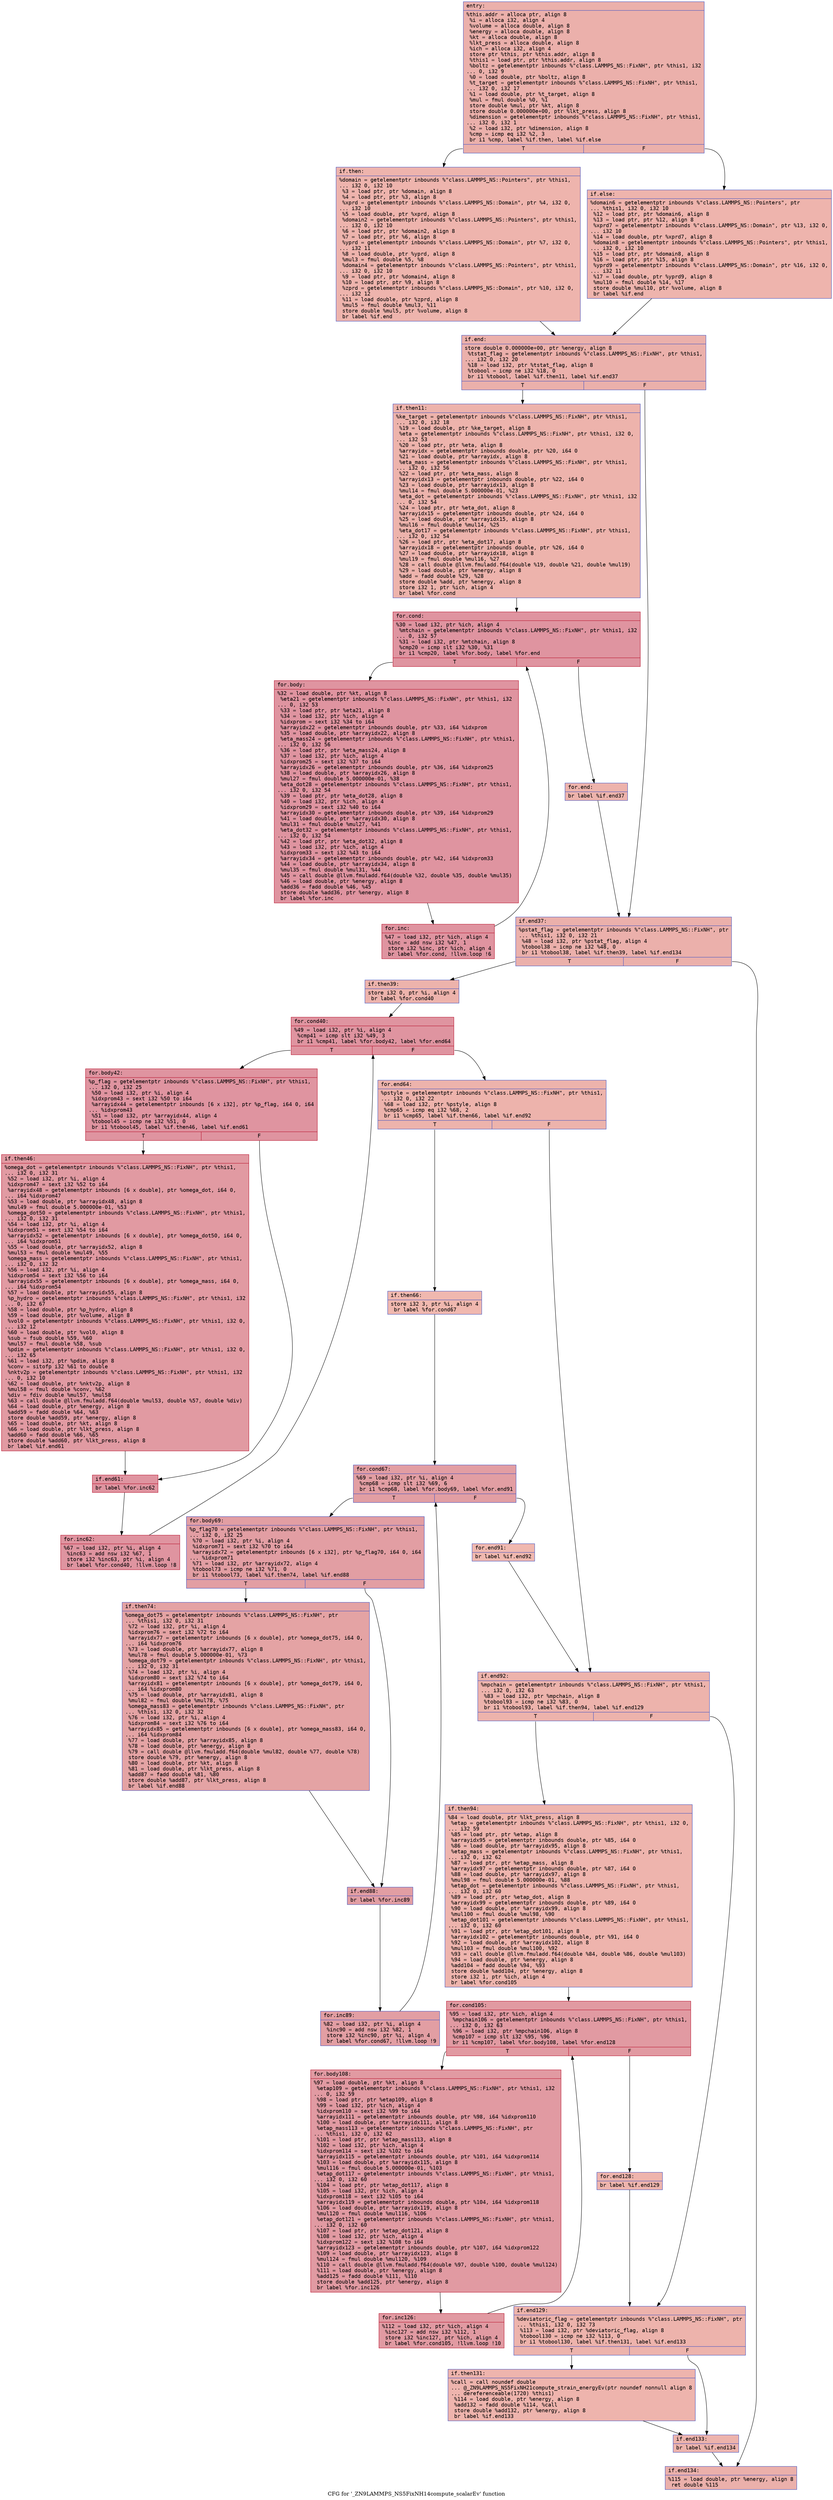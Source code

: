 digraph "CFG for '_ZN9LAMMPS_NS5FixNH14compute_scalarEv' function" {
	label="CFG for '_ZN9LAMMPS_NS5FixNH14compute_scalarEv' function";

	Node0x55b2c7a6e530 [shape=record,color="#3d50c3ff", style=filled, fillcolor="#d24b4070" fontname="Courier",label="{entry:\l|  %this.addr = alloca ptr, align 8\l  %i = alloca i32, align 4\l  %volume = alloca double, align 8\l  %energy = alloca double, align 8\l  %kt = alloca double, align 8\l  %lkt_press = alloca double, align 8\l  %ich = alloca i32, align 4\l  store ptr %this, ptr %this.addr, align 8\l  %this1 = load ptr, ptr %this.addr, align 8\l  %boltz = getelementptr inbounds %\"class.LAMMPS_NS::FixNH\", ptr %this1, i32\l... 0, i32 9\l  %0 = load double, ptr %boltz, align 8\l  %t_target = getelementptr inbounds %\"class.LAMMPS_NS::FixNH\", ptr %this1,\l... i32 0, i32 17\l  %1 = load double, ptr %t_target, align 8\l  %mul = fmul double %0, %1\l  store double %mul, ptr %kt, align 8\l  store double 0.000000e+00, ptr %lkt_press, align 8\l  %dimension = getelementptr inbounds %\"class.LAMMPS_NS::FixNH\", ptr %this1,\l... i32 0, i32 1\l  %2 = load i32, ptr %dimension, align 8\l  %cmp = icmp eq i32 %2, 3\l  br i1 %cmp, label %if.then, label %if.else\l|{<s0>T|<s1>F}}"];
	Node0x55b2c7a6e530:s0 -> Node0x55b2c7dafb80[tooltip="entry -> if.then\nProbability 50.00%" ];
	Node0x55b2c7a6e530:s1 -> Node0x55b2c7dafbf0[tooltip="entry -> if.else\nProbability 50.00%" ];
	Node0x55b2c7dafb80 [shape=record,color="#3d50c3ff", style=filled, fillcolor="#d8564670" fontname="Courier",label="{if.then:\l|  %domain = getelementptr inbounds %\"class.LAMMPS_NS::Pointers\", ptr %this1,\l... i32 0, i32 10\l  %3 = load ptr, ptr %domain, align 8\l  %4 = load ptr, ptr %3, align 8\l  %xprd = getelementptr inbounds %\"class.LAMMPS_NS::Domain\", ptr %4, i32 0,\l... i32 10\l  %5 = load double, ptr %xprd, align 8\l  %domain2 = getelementptr inbounds %\"class.LAMMPS_NS::Pointers\", ptr %this1,\l... i32 0, i32 10\l  %6 = load ptr, ptr %domain2, align 8\l  %7 = load ptr, ptr %6, align 8\l  %yprd = getelementptr inbounds %\"class.LAMMPS_NS::Domain\", ptr %7, i32 0,\l... i32 11\l  %8 = load double, ptr %yprd, align 8\l  %mul3 = fmul double %5, %8\l  %domain4 = getelementptr inbounds %\"class.LAMMPS_NS::Pointers\", ptr %this1,\l... i32 0, i32 10\l  %9 = load ptr, ptr %domain4, align 8\l  %10 = load ptr, ptr %9, align 8\l  %zprd = getelementptr inbounds %\"class.LAMMPS_NS::Domain\", ptr %10, i32 0,\l... i32 12\l  %11 = load double, ptr %zprd, align 8\l  %mul5 = fmul double %mul3, %11\l  store double %mul5, ptr %volume, align 8\l  br label %if.end\l}"];
	Node0x55b2c7dafb80 -> Node0x55b2c7daf720[tooltip="if.then -> if.end\nProbability 100.00%" ];
	Node0x55b2c7dafbf0 [shape=record,color="#3d50c3ff", style=filled, fillcolor="#d8564670" fontname="Courier",label="{if.else:\l|  %domain6 = getelementptr inbounds %\"class.LAMMPS_NS::Pointers\", ptr\l... %this1, i32 0, i32 10\l  %12 = load ptr, ptr %domain6, align 8\l  %13 = load ptr, ptr %12, align 8\l  %xprd7 = getelementptr inbounds %\"class.LAMMPS_NS::Domain\", ptr %13, i32 0,\l... i32 10\l  %14 = load double, ptr %xprd7, align 8\l  %domain8 = getelementptr inbounds %\"class.LAMMPS_NS::Pointers\", ptr %this1,\l... i32 0, i32 10\l  %15 = load ptr, ptr %domain8, align 8\l  %16 = load ptr, ptr %15, align 8\l  %yprd9 = getelementptr inbounds %\"class.LAMMPS_NS::Domain\", ptr %16, i32 0,\l... i32 11\l  %17 = load double, ptr %yprd9, align 8\l  %mul10 = fmul double %14, %17\l  store double %mul10, ptr %volume, align 8\l  br label %if.end\l}"];
	Node0x55b2c7dafbf0 -> Node0x55b2c7daf720[tooltip="if.else -> if.end\nProbability 100.00%" ];
	Node0x55b2c7daf720 [shape=record,color="#3d50c3ff", style=filled, fillcolor="#d24b4070" fontname="Courier",label="{if.end:\l|  store double 0.000000e+00, ptr %energy, align 8\l  %tstat_flag = getelementptr inbounds %\"class.LAMMPS_NS::FixNH\", ptr %this1,\l... i32 0, i32 20\l  %18 = load i32, ptr %tstat_flag, align 8\l  %tobool = icmp ne i32 %18, 0\l  br i1 %tobool, label %if.then11, label %if.end37\l|{<s0>T|<s1>F}}"];
	Node0x55b2c7daf720:s0 -> Node0x55b2c7db1630[tooltip="if.end -> if.then11\nProbability 62.50%" ];
	Node0x55b2c7daf720:s1 -> Node0x55b2c7db16b0[tooltip="if.end -> if.end37\nProbability 37.50%" ];
	Node0x55b2c7db1630 [shape=record,color="#3d50c3ff", style=filled, fillcolor="#d6524470" fontname="Courier",label="{if.then11:\l|  %ke_target = getelementptr inbounds %\"class.LAMMPS_NS::FixNH\", ptr %this1,\l... i32 0, i32 18\l  %19 = load double, ptr %ke_target, align 8\l  %eta = getelementptr inbounds %\"class.LAMMPS_NS::FixNH\", ptr %this1, i32 0,\l... i32 53\l  %20 = load ptr, ptr %eta, align 8\l  %arrayidx = getelementptr inbounds double, ptr %20, i64 0\l  %21 = load double, ptr %arrayidx, align 8\l  %eta_mass = getelementptr inbounds %\"class.LAMMPS_NS::FixNH\", ptr %this1,\l... i32 0, i32 56\l  %22 = load ptr, ptr %eta_mass, align 8\l  %arrayidx13 = getelementptr inbounds double, ptr %22, i64 0\l  %23 = load double, ptr %arrayidx13, align 8\l  %mul14 = fmul double 5.000000e-01, %23\l  %eta_dot = getelementptr inbounds %\"class.LAMMPS_NS::FixNH\", ptr %this1, i32\l... 0, i32 54\l  %24 = load ptr, ptr %eta_dot, align 8\l  %arrayidx15 = getelementptr inbounds double, ptr %24, i64 0\l  %25 = load double, ptr %arrayidx15, align 8\l  %mul16 = fmul double %mul14, %25\l  %eta_dot17 = getelementptr inbounds %\"class.LAMMPS_NS::FixNH\", ptr %this1,\l... i32 0, i32 54\l  %26 = load ptr, ptr %eta_dot17, align 8\l  %arrayidx18 = getelementptr inbounds double, ptr %26, i64 0\l  %27 = load double, ptr %arrayidx18, align 8\l  %mul19 = fmul double %mul16, %27\l  %28 = call double @llvm.fmuladd.f64(double %19, double %21, double %mul19)\l  %29 = load double, ptr %energy, align 8\l  %add = fadd double %29, %28\l  store double %add, ptr %energy, align 8\l  store i32 1, ptr %ich, align 4\l  br label %for.cond\l}"];
	Node0x55b2c7db1630 -> Node0x55b2c7db2980[tooltip="if.then11 -> for.cond\nProbability 100.00%" ];
	Node0x55b2c7db2980 [shape=record,color="#b70d28ff", style=filled, fillcolor="#b70d2870" fontname="Courier",label="{for.cond:\l|  %30 = load i32, ptr %ich, align 4\l  %mtchain = getelementptr inbounds %\"class.LAMMPS_NS::FixNH\", ptr %this1, i32\l... 0, i32 57\l  %31 = load i32, ptr %mtchain, align 8\l  %cmp20 = icmp slt i32 %30, %31\l  br i1 %cmp20, label %for.body, label %for.end\l|{<s0>T|<s1>F}}"];
	Node0x55b2c7db2980:s0 -> Node0x55b2c7db2ff0[tooltip="for.cond -> for.body\nProbability 96.88%" ];
	Node0x55b2c7db2980:s1 -> Node0x55b2c7db3040[tooltip="for.cond -> for.end\nProbability 3.12%" ];
	Node0x55b2c7db2ff0 [shape=record,color="#b70d28ff", style=filled, fillcolor="#b70d2870" fontname="Courier",label="{for.body:\l|  %32 = load double, ptr %kt, align 8\l  %eta21 = getelementptr inbounds %\"class.LAMMPS_NS::FixNH\", ptr %this1, i32\l... 0, i32 53\l  %33 = load ptr, ptr %eta21, align 8\l  %34 = load i32, ptr %ich, align 4\l  %idxprom = sext i32 %34 to i64\l  %arrayidx22 = getelementptr inbounds double, ptr %33, i64 %idxprom\l  %35 = load double, ptr %arrayidx22, align 8\l  %eta_mass24 = getelementptr inbounds %\"class.LAMMPS_NS::FixNH\", ptr %this1,\l... i32 0, i32 56\l  %36 = load ptr, ptr %eta_mass24, align 8\l  %37 = load i32, ptr %ich, align 4\l  %idxprom25 = sext i32 %37 to i64\l  %arrayidx26 = getelementptr inbounds double, ptr %36, i64 %idxprom25\l  %38 = load double, ptr %arrayidx26, align 8\l  %mul27 = fmul double 5.000000e-01, %38\l  %eta_dot28 = getelementptr inbounds %\"class.LAMMPS_NS::FixNH\", ptr %this1,\l... i32 0, i32 54\l  %39 = load ptr, ptr %eta_dot28, align 8\l  %40 = load i32, ptr %ich, align 4\l  %idxprom29 = sext i32 %40 to i64\l  %arrayidx30 = getelementptr inbounds double, ptr %39, i64 %idxprom29\l  %41 = load double, ptr %arrayidx30, align 8\l  %mul31 = fmul double %mul27, %41\l  %eta_dot32 = getelementptr inbounds %\"class.LAMMPS_NS::FixNH\", ptr %this1,\l... i32 0, i32 54\l  %42 = load ptr, ptr %eta_dot32, align 8\l  %43 = load i32, ptr %ich, align 4\l  %idxprom33 = sext i32 %43 to i64\l  %arrayidx34 = getelementptr inbounds double, ptr %42, i64 %idxprom33\l  %44 = load double, ptr %arrayidx34, align 8\l  %mul35 = fmul double %mul31, %44\l  %45 = call double @llvm.fmuladd.f64(double %32, double %35, double %mul35)\l  %46 = load double, ptr %energy, align 8\l  %add36 = fadd double %46, %45\l  store double %add36, ptr %energy, align 8\l  br label %for.inc\l}"];
	Node0x55b2c7db2ff0 -> Node0x55b2c7db45b0[tooltip="for.body -> for.inc\nProbability 100.00%" ];
	Node0x55b2c7db45b0 [shape=record,color="#b70d28ff", style=filled, fillcolor="#b70d2870" fontname="Courier",label="{for.inc:\l|  %47 = load i32, ptr %ich, align 4\l  %inc = add nsw i32 %47, 1\l  store i32 %inc, ptr %ich, align 4\l  br label %for.cond, !llvm.loop !6\l}"];
	Node0x55b2c7db45b0 -> Node0x55b2c7db2980[tooltip="for.inc -> for.cond\nProbability 100.00%" ];
	Node0x55b2c7db3040 [shape=record,color="#3d50c3ff", style=filled, fillcolor="#d6524470" fontname="Courier",label="{for.end:\l|  br label %if.end37\l}"];
	Node0x55b2c7db3040 -> Node0x55b2c7db16b0[tooltip="for.end -> if.end37\nProbability 100.00%" ];
	Node0x55b2c7db16b0 [shape=record,color="#3d50c3ff", style=filled, fillcolor="#d24b4070" fontname="Courier",label="{if.end37:\l|  %pstat_flag = getelementptr inbounds %\"class.LAMMPS_NS::FixNH\", ptr\l... %this1, i32 0, i32 21\l  %48 = load i32, ptr %pstat_flag, align 4\l  %tobool38 = icmp ne i32 %48, 0\l  br i1 %tobool38, label %if.then39, label %if.end134\l|{<s0>T|<s1>F}}"];
	Node0x55b2c7db16b0:s0 -> Node0x55b2c7db5450[tooltip="if.end37 -> if.then39\nProbability 62.50%" ];
	Node0x55b2c7db16b0:s1 -> Node0x55b2c7db54d0[tooltip="if.end37 -> if.end134\nProbability 37.50%" ];
	Node0x55b2c7db5450 [shape=record,color="#3d50c3ff", style=filled, fillcolor="#d6524470" fontname="Courier",label="{if.then39:\l|  store i32 0, ptr %i, align 4\l  br label %for.cond40\l}"];
	Node0x55b2c7db5450 -> Node0x55b2c7db56a0[tooltip="if.then39 -> for.cond40\nProbability 100.00%" ];
	Node0x55b2c7db56a0 [shape=record,color="#b70d28ff", style=filled, fillcolor="#b70d2870" fontname="Courier",label="{for.cond40:\l|  %49 = load i32, ptr %i, align 4\l  %cmp41 = icmp slt i32 %49, 3\l  br i1 %cmp41, label %for.body42, label %for.end64\l|{<s0>T|<s1>F}}"];
	Node0x55b2c7db56a0:s0 -> Node0x55b2c7db58c0[tooltip="for.cond40 -> for.body42\nProbability 96.88%" ];
	Node0x55b2c7db56a0:s1 -> Node0x55b2c7db5940[tooltip="for.cond40 -> for.end64\nProbability 3.12%" ];
	Node0x55b2c7db58c0 [shape=record,color="#b70d28ff", style=filled, fillcolor="#b70d2870" fontname="Courier",label="{for.body42:\l|  %p_flag = getelementptr inbounds %\"class.LAMMPS_NS::FixNH\", ptr %this1,\l... i32 0, i32 25\l  %50 = load i32, ptr %i, align 4\l  %idxprom43 = sext i32 %50 to i64\l  %arrayidx44 = getelementptr inbounds [6 x i32], ptr %p_flag, i64 0, i64\l... %idxprom43\l  %51 = load i32, ptr %arrayidx44, align 4\l  %tobool45 = icmp ne i32 %51, 0\l  br i1 %tobool45, label %if.then46, label %if.end61\l|{<s0>T|<s1>F}}"];
	Node0x55b2c7db58c0:s0 -> Node0x55b2c7db5ea0[tooltip="for.body42 -> if.then46\nProbability 62.50%" ];
	Node0x55b2c7db58c0:s1 -> Node0x55b2c7db5f20[tooltip="for.body42 -> if.end61\nProbability 37.50%" ];
	Node0x55b2c7db5ea0 [shape=record,color="#b70d28ff", style=filled, fillcolor="#bb1b2c70" fontname="Courier",label="{if.then46:\l|  %omega_dot = getelementptr inbounds %\"class.LAMMPS_NS::FixNH\", ptr %this1,\l... i32 0, i32 31\l  %52 = load i32, ptr %i, align 4\l  %idxprom47 = sext i32 %52 to i64\l  %arrayidx48 = getelementptr inbounds [6 x double], ptr %omega_dot, i64 0,\l... i64 %idxprom47\l  %53 = load double, ptr %arrayidx48, align 8\l  %mul49 = fmul double 5.000000e-01, %53\l  %omega_dot50 = getelementptr inbounds %\"class.LAMMPS_NS::FixNH\", ptr %this1,\l... i32 0, i32 31\l  %54 = load i32, ptr %i, align 4\l  %idxprom51 = sext i32 %54 to i64\l  %arrayidx52 = getelementptr inbounds [6 x double], ptr %omega_dot50, i64 0,\l... i64 %idxprom51\l  %55 = load double, ptr %arrayidx52, align 8\l  %mul53 = fmul double %mul49, %55\l  %omega_mass = getelementptr inbounds %\"class.LAMMPS_NS::FixNH\", ptr %this1,\l... i32 0, i32 32\l  %56 = load i32, ptr %i, align 4\l  %idxprom54 = sext i32 %56 to i64\l  %arrayidx55 = getelementptr inbounds [6 x double], ptr %omega_mass, i64 0,\l... i64 %idxprom54\l  %57 = load double, ptr %arrayidx55, align 8\l  %p_hydro = getelementptr inbounds %\"class.LAMMPS_NS::FixNH\", ptr %this1, i32\l... 0, i32 67\l  %58 = load double, ptr %p_hydro, align 8\l  %59 = load double, ptr %volume, align 8\l  %vol0 = getelementptr inbounds %\"class.LAMMPS_NS::FixNH\", ptr %this1, i32 0,\l... i32 12\l  %60 = load double, ptr %vol0, align 8\l  %sub = fsub double %59, %60\l  %mul57 = fmul double %58, %sub\l  %pdim = getelementptr inbounds %\"class.LAMMPS_NS::FixNH\", ptr %this1, i32 0,\l... i32 65\l  %61 = load i32, ptr %pdim, align 8\l  %conv = sitofp i32 %61 to double\l  %nktv2p = getelementptr inbounds %\"class.LAMMPS_NS::FixNH\", ptr %this1, i32\l... 0, i32 10\l  %62 = load double, ptr %nktv2p, align 8\l  %mul58 = fmul double %conv, %62\l  %div = fdiv double %mul57, %mul58\l  %63 = call double @llvm.fmuladd.f64(double %mul53, double %57, double %div)\l  %64 = load double, ptr %energy, align 8\l  %add59 = fadd double %64, %63\l  store double %add59, ptr %energy, align 8\l  %65 = load double, ptr %kt, align 8\l  %66 = load double, ptr %lkt_press, align 8\l  %add60 = fadd double %66, %65\l  store double %add60, ptr %lkt_press, align 8\l  br label %if.end61\l}"];
	Node0x55b2c7db5ea0 -> Node0x55b2c7db5f20[tooltip="if.then46 -> if.end61\nProbability 100.00%" ];
	Node0x55b2c7db5f20 [shape=record,color="#b70d28ff", style=filled, fillcolor="#b70d2870" fontname="Courier",label="{if.end61:\l|  br label %for.inc62\l}"];
	Node0x55b2c7db5f20 -> Node0x55b2c7db80d0[tooltip="if.end61 -> for.inc62\nProbability 100.00%" ];
	Node0x55b2c7db80d0 [shape=record,color="#b70d28ff", style=filled, fillcolor="#b70d2870" fontname="Courier",label="{for.inc62:\l|  %67 = load i32, ptr %i, align 4\l  %inc63 = add nsw i32 %67, 1\l  store i32 %inc63, ptr %i, align 4\l  br label %for.cond40, !llvm.loop !8\l}"];
	Node0x55b2c7db80d0 -> Node0x55b2c7db56a0[tooltip="for.inc62 -> for.cond40\nProbability 100.00%" ];
	Node0x55b2c7db5940 [shape=record,color="#3d50c3ff", style=filled, fillcolor="#d6524470" fontname="Courier",label="{for.end64:\l|  %pstyle = getelementptr inbounds %\"class.LAMMPS_NS::FixNH\", ptr %this1,\l... i32 0, i32 22\l  %68 = load i32, ptr %pstyle, align 8\l  %cmp65 = icmp eq i32 %68, 2\l  br i1 %cmp65, label %if.then66, label %if.end92\l|{<s0>T|<s1>F}}"];
	Node0x55b2c7db5940:s0 -> Node0x55b2c7db8730[tooltip="for.end64 -> if.then66\nProbability 50.00%" ];
	Node0x55b2c7db5940:s1 -> Node0x55b2c7db8780[tooltip="for.end64 -> if.end92\nProbability 50.00%" ];
	Node0x55b2c7db8730 [shape=record,color="#3d50c3ff", style=filled, fillcolor="#dc5d4a70" fontname="Courier",label="{if.then66:\l|  store i32 3, ptr %i, align 4\l  br label %for.cond67\l}"];
	Node0x55b2c7db8730 -> Node0x55b2c7db8950[tooltip="if.then66 -> for.cond67\nProbability 100.00%" ];
	Node0x55b2c7db8950 [shape=record,color="#3d50c3ff", style=filled, fillcolor="#be242e70" fontname="Courier",label="{for.cond67:\l|  %69 = load i32, ptr %i, align 4\l  %cmp68 = icmp slt i32 %69, 6\l  br i1 %cmp68, label %for.body69, label %for.end91\l|{<s0>T|<s1>F}}"];
	Node0x55b2c7db8950:s0 -> Node0x55b2c7db8b70[tooltip="for.cond67 -> for.body69\nProbability 96.88%" ];
	Node0x55b2c7db8950:s1 -> Node0x55b2c7db8bf0[tooltip="for.cond67 -> for.end91\nProbability 3.12%" ];
	Node0x55b2c7db8b70 [shape=record,color="#3d50c3ff", style=filled, fillcolor="#be242e70" fontname="Courier",label="{for.body69:\l|  %p_flag70 = getelementptr inbounds %\"class.LAMMPS_NS::FixNH\", ptr %this1,\l... i32 0, i32 25\l  %70 = load i32, ptr %i, align 4\l  %idxprom71 = sext i32 %70 to i64\l  %arrayidx72 = getelementptr inbounds [6 x i32], ptr %p_flag70, i64 0, i64\l... %idxprom71\l  %71 = load i32, ptr %arrayidx72, align 4\l  %tobool73 = icmp ne i32 %71, 0\l  br i1 %tobool73, label %if.then74, label %if.end88\l|{<s0>T|<s1>F}}"];
	Node0x55b2c7db8b70:s0 -> Node0x55b2c7db9160[tooltip="for.body69 -> if.then74\nProbability 62.50%" ];
	Node0x55b2c7db8b70:s1 -> Node0x55b2c7db91e0[tooltip="for.body69 -> if.end88\nProbability 37.50%" ];
	Node0x55b2c7db9160 [shape=record,color="#3d50c3ff", style=filled, fillcolor="#c32e3170" fontname="Courier",label="{if.then74:\l|  %omega_dot75 = getelementptr inbounds %\"class.LAMMPS_NS::FixNH\", ptr\l... %this1, i32 0, i32 31\l  %72 = load i32, ptr %i, align 4\l  %idxprom76 = sext i32 %72 to i64\l  %arrayidx77 = getelementptr inbounds [6 x double], ptr %omega_dot75, i64 0,\l... i64 %idxprom76\l  %73 = load double, ptr %arrayidx77, align 8\l  %mul78 = fmul double 5.000000e-01, %73\l  %omega_dot79 = getelementptr inbounds %\"class.LAMMPS_NS::FixNH\", ptr %this1,\l... i32 0, i32 31\l  %74 = load i32, ptr %i, align 4\l  %idxprom80 = sext i32 %74 to i64\l  %arrayidx81 = getelementptr inbounds [6 x double], ptr %omega_dot79, i64 0,\l... i64 %idxprom80\l  %75 = load double, ptr %arrayidx81, align 8\l  %mul82 = fmul double %mul78, %75\l  %omega_mass83 = getelementptr inbounds %\"class.LAMMPS_NS::FixNH\", ptr\l... %this1, i32 0, i32 32\l  %76 = load i32, ptr %i, align 4\l  %idxprom84 = sext i32 %76 to i64\l  %arrayidx85 = getelementptr inbounds [6 x double], ptr %omega_mass83, i64 0,\l... i64 %idxprom84\l  %77 = load double, ptr %arrayidx85, align 8\l  %78 = load double, ptr %energy, align 8\l  %79 = call double @llvm.fmuladd.f64(double %mul82, double %77, double %78)\l  store double %79, ptr %energy, align 8\l  %80 = load double, ptr %kt, align 8\l  %81 = load double, ptr %lkt_press, align 8\l  %add87 = fadd double %81, %80\l  store double %add87, ptr %lkt_press, align 8\l  br label %if.end88\l}"];
	Node0x55b2c7db9160 -> Node0x55b2c7db91e0[tooltip="if.then74 -> if.end88\nProbability 100.00%" ];
	Node0x55b2c7db91e0 [shape=record,color="#3d50c3ff", style=filled, fillcolor="#be242e70" fontname="Courier",label="{if.end88:\l|  br label %for.inc89\l}"];
	Node0x55b2c7db91e0 -> Node0x55b2c7dba3a0[tooltip="if.end88 -> for.inc89\nProbability 100.00%" ];
	Node0x55b2c7dba3a0 [shape=record,color="#3d50c3ff", style=filled, fillcolor="#be242e70" fontname="Courier",label="{for.inc89:\l|  %82 = load i32, ptr %i, align 4\l  %inc90 = add nsw i32 %82, 1\l  store i32 %inc90, ptr %i, align 4\l  br label %for.cond67, !llvm.loop !9\l}"];
	Node0x55b2c7dba3a0 -> Node0x55b2c7db8950[tooltip="for.inc89 -> for.cond67\nProbability 100.00%" ];
	Node0x55b2c7db8bf0 [shape=record,color="#3d50c3ff", style=filled, fillcolor="#dc5d4a70" fontname="Courier",label="{for.end91:\l|  br label %if.end92\l}"];
	Node0x55b2c7db8bf0 -> Node0x55b2c7db8780[tooltip="for.end91 -> if.end92\nProbability 100.00%" ];
	Node0x55b2c7db8780 [shape=record,color="#3d50c3ff", style=filled, fillcolor="#d6524470" fontname="Courier",label="{if.end92:\l|  %mpchain = getelementptr inbounds %\"class.LAMMPS_NS::FixNH\", ptr %this1,\l... i32 0, i32 63\l  %83 = load i32, ptr %mpchain, align 8\l  %tobool93 = icmp ne i32 %83, 0\l  br i1 %tobool93, label %if.then94, label %if.end129\l|{<s0>T|<s1>F}}"];
	Node0x55b2c7db8780:s0 -> Node0x55b2c7dbaa30[tooltip="if.end92 -> if.then94\nProbability 62.50%" ];
	Node0x55b2c7db8780:s1 -> Node0x55b2c7dbaab0[tooltip="if.end92 -> if.end129\nProbability 37.50%" ];
	Node0x55b2c7dbaa30 [shape=record,color="#3d50c3ff", style=filled, fillcolor="#d8564670" fontname="Courier",label="{if.then94:\l|  %84 = load double, ptr %lkt_press, align 8\l  %etap = getelementptr inbounds %\"class.LAMMPS_NS::FixNH\", ptr %this1, i32 0,\l... i32 59\l  %85 = load ptr, ptr %etap, align 8\l  %arrayidx95 = getelementptr inbounds double, ptr %85, i64 0\l  %86 = load double, ptr %arrayidx95, align 8\l  %etap_mass = getelementptr inbounds %\"class.LAMMPS_NS::FixNH\", ptr %this1,\l... i32 0, i32 62\l  %87 = load ptr, ptr %etap_mass, align 8\l  %arrayidx97 = getelementptr inbounds double, ptr %87, i64 0\l  %88 = load double, ptr %arrayidx97, align 8\l  %mul98 = fmul double 5.000000e-01, %88\l  %etap_dot = getelementptr inbounds %\"class.LAMMPS_NS::FixNH\", ptr %this1,\l... i32 0, i32 60\l  %89 = load ptr, ptr %etap_dot, align 8\l  %arrayidx99 = getelementptr inbounds double, ptr %89, i64 0\l  %90 = load double, ptr %arrayidx99, align 8\l  %mul100 = fmul double %mul98, %90\l  %etap_dot101 = getelementptr inbounds %\"class.LAMMPS_NS::FixNH\", ptr %this1,\l... i32 0, i32 60\l  %91 = load ptr, ptr %etap_dot101, align 8\l  %arrayidx102 = getelementptr inbounds double, ptr %91, i64 0\l  %92 = load double, ptr %arrayidx102, align 8\l  %mul103 = fmul double %mul100, %92\l  %93 = call double @llvm.fmuladd.f64(double %84, double %86, double %mul103)\l  %94 = load double, ptr %energy, align 8\l  %add104 = fadd double %94, %93\l  store double %add104, ptr %energy, align 8\l  store i32 1, ptr %ich, align 4\l  br label %for.cond105\l}"];
	Node0x55b2c7dbaa30 -> Node0x55b2c7dbbd80[tooltip="if.then94 -> for.cond105\nProbability 100.00%" ];
	Node0x55b2c7dbbd80 [shape=record,color="#b70d28ff", style=filled, fillcolor="#bb1b2c70" fontname="Courier",label="{for.cond105:\l|  %95 = load i32, ptr %ich, align 4\l  %mpchain106 = getelementptr inbounds %\"class.LAMMPS_NS::FixNH\", ptr %this1,\l... i32 0, i32 63\l  %96 = load i32, ptr %mpchain106, align 8\l  %cmp107 = icmp slt i32 %95, %96\l  br i1 %cmp107, label %for.body108, label %for.end128\l|{<s0>T|<s1>F}}"];
	Node0x55b2c7dbbd80:s0 -> Node0x55b2c7db48c0[tooltip="for.cond105 -> for.body108\nProbability 96.88%" ];
	Node0x55b2c7dbbd80:s1 -> Node0x55b2c7db4940[tooltip="for.cond105 -> for.end128\nProbability 3.12%" ];
	Node0x55b2c7db48c0 [shape=record,color="#b70d28ff", style=filled, fillcolor="#bb1b2c70" fontname="Courier",label="{for.body108:\l|  %97 = load double, ptr %kt, align 8\l  %etap109 = getelementptr inbounds %\"class.LAMMPS_NS::FixNH\", ptr %this1, i32\l... 0, i32 59\l  %98 = load ptr, ptr %etap109, align 8\l  %99 = load i32, ptr %ich, align 4\l  %idxprom110 = sext i32 %99 to i64\l  %arrayidx111 = getelementptr inbounds double, ptr %98, i64 %idxprom110\l  %100 = load double, ptr %arrayidx111, align 8\l  %etap_mass113 = getelementptr inbounds %\"class.LAMMPS_NS::FixNH\", ptr\l... %this1, i32 0, i32 62\l  %101 = load ptr, ptr %etap_mass113, align 8\l  %102 = load i32, ptr %ich, align 4\l  %idxprom114 = sext i32 %102 to i64\l  %arrayidx115 = getelementptr inbounds double, ptr %101, i64 %idxprom114\l  %103 = load double, ptr %arrayidx115, align 8\l  %mul116 = fmul double 5.000000e-01, %103\l  %etap_dot117 = getelementptr inbounds %\"class.LAMMPS_NS::FixNH\", ptr %this1,\l... i32 0, i32 60\l  %104 = load ptr, ptr %etap_dot117, align 8\l  %105 = load i32, ptr %ich, align 4\l  %idxprom118 = sext i32 %105 to i64\l  %arrayidx119 = getelementptr inbounds double, ptr %104, i64 %idxprom118\l  %106 = load double, ptr %arrayidx119, align 8\l  %mul120 = fmul double %mul116, %106\l  %etap_dot121 = getelementptr inbounds %\"class.LAMMPS_NS::FixNH\", ptr %this1,\l... i32 0, i32 60\l  %107 = load ptr, ptr %etap_dot121, align 8\l  %108 = load i32, ptr %ich, align 4\l  %idxprom122 = sext i32 %108 to i64\l  %arrayidx123 = getelementptr inbounds double, ptr %107, i64 %idxprom122\l  %109 = load double, ptr %arrayidx123, align 8\l  %mul124 = fmul double %mul120, %109\l  %110 = call double @llvm.fmuladd.f64(double %97, double %100, double %mul124)\l  %111 = load double, ptr %energy, align 8\l  %add125 = fadd double %111, %110\l  store double %add125, ptr %energy, align 8\l  br label %for.inc126\l}"];
	Node0x55b2c7db48c0 -> Node0x55b2c7dbdfd0[tooltip="for.body108 -> for.inc126\nProbability 100.00%" ];
	Node0x55b2c7dbdfd0 [shape=record,color="#b70d28ff", style=filled, fillcolor="#bb1b2c70" fontname="Courier",label="{for.inc126:\l|  %112 = load i32, ptr %ich, align 4\l  %inc127 = add nsw i32 %112, 1\l  store i32 %inc127, ptr %ich, align 4\l  br label %for.cond105, !llvm.loop !10\l}"];
	Node0x55b2c7dbdfd0 -> Node0x55b2c7dbbd80[tooltip="for.inc126 -> for.cond105\nProbability 100.00%" ];
	Node0x55b2c7db4940 [shape=record,color="#3d50c3ff", style=filled, fillcolor="#d8564670" fontname="Courier",label="{for.end128:\l|  br label %if.end129\l}"];
	Node0x55b2c7db4940 -> Node0x55b2c7dbaab0[tooltip="for.end128 -> if.end129\nProbability 100.00%" ];
	Node0x55b2c7dbaab0 [shape=record,color="#3d50c3ff", style=filled, fillcolor="#d6524470" fontname="Courier",label="{if.end129:\l|  %deviatoric_flag = getelementptr inbounds %\"class.LAMMPS_NS::FixNH\", ptr\l... %this1, i32 0, i32 73\l  %113 = load i32, ptr %deviatoric_flag, align 8\l  %tobool130 = icmp ne i32 %113, 0\l  br i1 %tobool130, label %if.then131, label %if.end133\l|{<s0>T|<s1>F}}"];
	Node0x55b2c7dbaab0:s0 -> Node0x55b2c7dbe670[tooltip="if.end129 -> if.then131\nProbability 62.50%" ];
	Node0x55b2c7dbaab0:s1 -> Node0x55b2c7dbe6f0[tooltip="if.end129 -> if.end133\nProbability 37.50%" ];
	Node0x55b2c7dbe670 [shape=record,color="#3d50c3ff", style=filled, fillcolor="#d8564670" fontname="Courier",label="{if.then131:\l|  %call = call noundef double\l... @_ZN9LAMMPS_NS5FixNH21compute_strain_energyEv(ptr noundef nonnull align 8\l... dereferenceable(1720) %this1)\l  %114 = load double, ptr %energy, align 8\l  %add132 = fadd double %114, %call\l  store double %add132, ptr %energy, align 8\l  br label %if.end133\l}"];
	Node0x55b2c7dbe670 -> Node0x55b2c7dbe6f0[tooltip="if.then131 -> if.end133\nProbability 100.00%" ];
	Node0x55b2c7dbe6f0 [shape=record,color="#3d50c3ff", style=filled, fillcolor="#d6524470" fontname="Courier",label="{if.end133:\l|  br label %if.end134\l}"];
	Node0x55b2c7dbe6f0 -> Node0x55b2c7db54d0[tooltip="if.end133 -> if.end134\nProbability 100.00%" ];
	Node0x55b2c7db54d0 [shape=record,color="#3d50c3ff", style=filled, fillcolor="#d24b4070" fontname="Courier",label="{if.end134:\l|  %115 = load double, ptr %energy, align 8\l  ret double %115\l}"];
}
